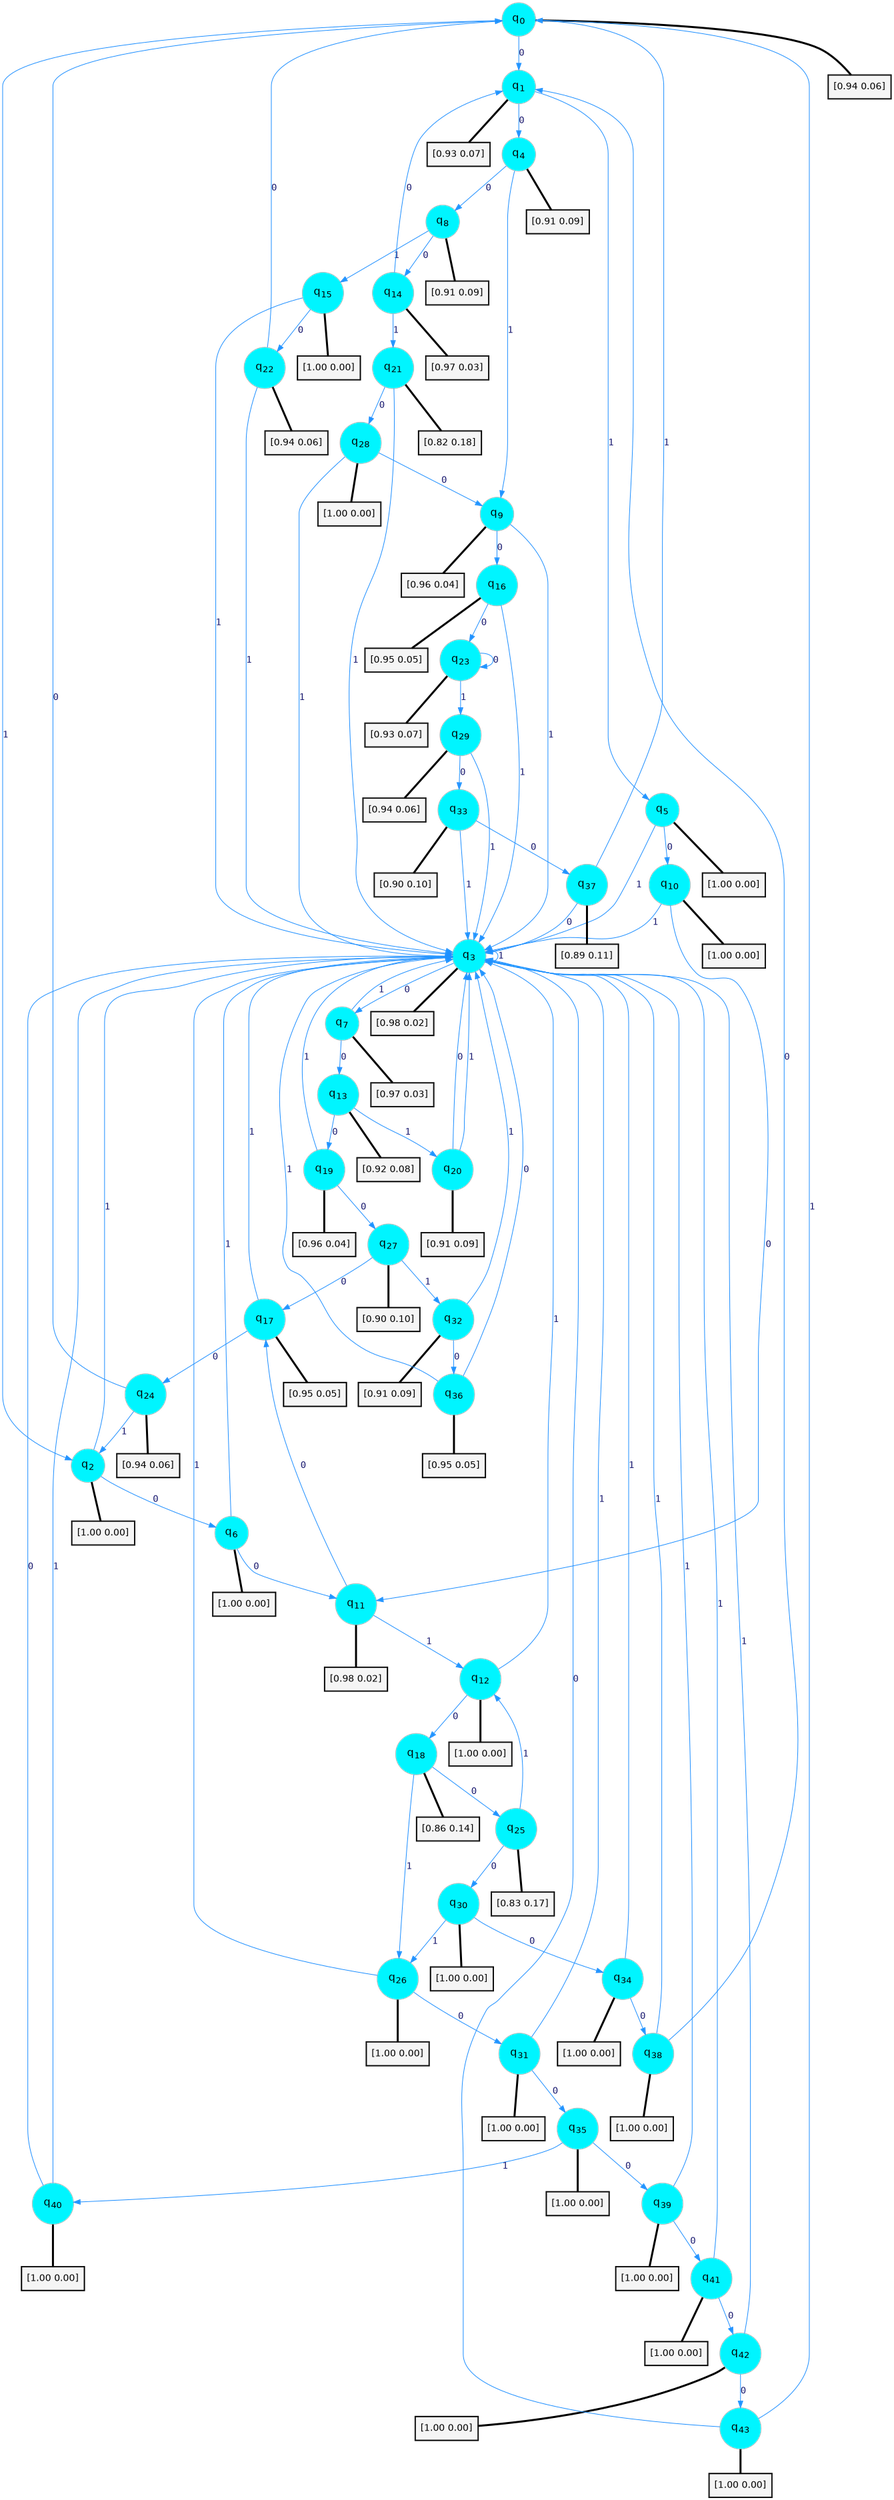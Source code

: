 digraph G {
graph [
bgcolor=transparent, dpi=300, rankdir=TD, size="40,25"];
node [
color=gray, fillcolor=turquoise1, fontcolor=black, fontname=Helvetica, fontsize=16, fontweight=bold, shape=circle, style=filled];
edge [
arrowsize=1, color=dodgerblue1, fontcolor=midnightblue, fontname=courier, fontweight=bold, penwidth=1, style=solid, weight=20];
0[label=<q<SUB>0</SUB>>];
1[label=<q<SUB>1</SUB>>];
2[label=<q<SUB>2</SUB>>];
3[label=<q<SUB>3</SUB>>];
4[label=<q<SUB>4</SUB>>];
5[label=<q<SUB>5</SUB>>];
6[label=<q<SUB>6</SUB>>];
7[label=<q<SUB>7</SUB>>];
8[label=<q<SUB>8</SUB>>];
9[label=<q<SUB>9</SUB>>];
10[label=<q<SUB>10</SUB>>];
11[label=<q<SUB>11</SUB>>];
12[label=<q<SUB>12</SUB>>];
13[label=<q<SUB>13</SUB>>];
14[label=<q<SUB>14</SUB>>];
15[label=<q<SUB>15</SUB>>];
16[label=<q<SUB>16</SUB>>];
17[label=<q<SUB>17</SUB>>];
18[label=<q<SUB>18</SUB>>];
19[label=<q<SUB>19</SUB>>];
20[label=<q<SUB>20</SUB>>];
21[label=<q<SUB>21</SUB>>];
22[label=<q<SUB>22</SUB>>];
23[label=<q<SUB>23</SUB>>];
24[label=<q<SUB>24</SUB>>];
25[label=<q<SUB>25</SUB>>];
26[label=<q<SUB>26</SUB>>];
27[label=<q<SUB>27</SUB>>];
28[label=<q<SUB>28</SUB>>];
29[label=<q<SUB>29</SUB>>];
30[label=<q<SUB>30</SUB>>];
31[label=<q<SUB>31</SUB>>];
32[label=<q<SUB>32</SUB>>];
33[label=<q<SUB>33</SUB>>];
34[label=<q<SUB>34</SUB>>];
35[label=<q<SUB>35</SUB>>];
36[label=<q<SUB>36</SUB>>];
37[label=<q<SUB>37</SUB>>];
38[label=<q<SUB>38</SUB>>];
39[label=<q<SUB>39</SUB>>];
40[label=<q<SUB>40</SUB>>];
41[label=<q<SUB>41</SUB>>];
42[label=<q<SUB>42</SUB>>];
43[label=<q<SUB>43</SUB>>];
44[label="[0.94 0.06]", shape=box,fontcolor=black, fontname=Helvetica, fontsize=14, penwidth=2, fillcolor=whitesmoke,color=black];
45[label="[0.93 0.07]", shape=box,fontcolor=black, fontname=Helvetica, fontsize=14, penwidth=2, fillcolor=whitesmoke,color=black];
46[label="[1.00 0.00]", shape=box,fontcolor=black, fontname=Helvetica, fontsize=14, penwidth=2, fillcolor=whitesmoke,color=black];
47[label="[0.98 0.02]", shape=box,fontcolor=black, fontname=Helvetica, fontsize=14, penwidth=2, fillcolor=whitesmoke,color=black];
48[label="[0.91 0.09]", shape=box,fontcolor=black, fontname=Helvetica, fontsize=14, penwidth=2, fillcolor=whitesmoke,color=black];
49[label="[1.00 0.00]", shape=box,fontcolor=black, fontname=Helvetica, fontsize=14, penwidth=2, fillcolor=whitesmoke,color=black];
50[label="[1.00 0.00]", shape=box,fontcolor=black, fontname=Helvetica, fontsize=14, penwidth=2, fillcolor=whitesmoke,color=black];
51[label="[0.97 0.03]", shape=box,fontcolor=black, fontname=Helvetica, fontsize=14, penwidth=2, fillcolor=whitesmoke,color=black];
52[label="[0.91 0.09]", shape=box,fontcolor=black, fontname=Helvetica, fontsize=14, penwidth=2, fillcolor=whitesmoke,color=black];
53[label="[0.96 0.04]", shape=box,fontcolor=black, fontname=Helvetica, fontsize=14, penwidth=2, fillcolor=whitesmoke,color=black];
54[label="[1.00 0.00]", shape=box,fontcolor=black, fontname=Helvetica, fontsize=14, penwidth=2, fillcolor=whitesmoke,color=black];
55[label="[0.98 0.02]", shape=box,fontcolor=black, fontname=Helvetica, fontsize=14, penwidth=2, fillcolor=whitesmoke,color=black];
56[label="[1.00 0.00]", shape=box,fontcolor=black, fontname=Helvetica, fontsize=14, penwidth=2, fillcolor=whitesmoke,color=black];
57[label="[0.92 0.08]", shape=box,fontcolor=black, fontname=Helvetica, fontsize=14, penwidth=2, fillcolor=whitesmoke,color=black];
58[label="[0.97 0.03]", shape=box,fontcolor=black, fontname=Helvetica, fontsize=14, penwidth=2, fillcolor=whitesmoke,color=black];
59[label="[1.00 0.00]", shape=box,fontcolor=black, fontname=Helvetica, fontsize=14, penwidth=2, fillcolor=whitesmoke,color=black];
60[label="[0.95 0.05]", shape=box,fontcolor=black, fontname=Helvetica, fontsize=14, penwidth=2, fillcolor=whitesmoke,color=black];
61[label="[0.95 0.05]", shape=box,fontcolor=black, fontname=Helvetica, fontsize=14, penwidth=2, fillcolor=whitesmoke,color=black];
62[label="[0.86 0.14]", shape=box,fontcolor=black, fontname=Helvetica, fontsize=14, penwidth=2, fillcolor=whitesmoke,color=black];
63[label="[0.96 0.04]", shape=box,fontcolor=black, fontname=Helvetica, fontsize=14, penwidth=2, fillcolor=whitesmoke,color=black];
64[label="[0.91 0.09]", shape=box,fontcolor=black, fontname=Helvetica, fontsize=14, penwidth=2, fillcolor=whitesmoke,color=black];
65[label="[0.82 0.18]", shape=box,fontcolor=black, fontname=Helvetica, fontsize=14, penwidth=2, fillcolor=whitesmoke,color=black];
66[label="[0.94 0.06]", shape=box,fontcolor=black, fontname=Helvetica, fontsize=14, penwidth=2, fillcolor=whitesmoke,color=black];
67[label="[0.93 0.07]", shape=box,fontcolor=black, fontname=Helvetica, fontsize=14, penwidth=2, fillcolor=whitesmoke,color=black];
68[label="[0.94 0.06]", shape=box,fontcolor=black, fontname=Helvetica, fontsize=14, penwidth=2, fillcolor=whitesmoke,color=black];
69[label="[0.83 0.17]", shape=box,fontcolor=black, fontname=Helvetica, fontsize=14, penwidth=2, fillcolor=whitesmoke,color=black];
70[label="[1.00 0.00]", shape=box,fontcolor=black, fontname=Helvetica, fontsize=14, penwidth=2, fillcolor=whitesmoke,color=black];
71[label="[0.90 0.10]", shape=box,fontcolor=black, fontname=Helvetica, fontsize=14, penwidth=2, fillcolor=whitesmoke,color=black];
72[label="[1.00 0.00]", shape=box,fontcolor=black, fontname=Helvetica, fontsize=14, penwidth=2, fillcolor=whitesmoke,color=black];
73[label="[0.94 0.06]", shape=box,fontcolor=black, fontname=Helvetica, fontsize=14, penwidth=2, fillcolor=whitesmoke,color=black];
74[label="[1.00 0.00]", shape=box,fontcolor=black, fontname=Helvetica, fontsize=14, penwidth=2, fillcolor=whitesmoke,color=black];
75[label="[1.00 0.00]", shape=box,fontcolor=black, fontname=Helvetica, fontsize=14, penwidth=2, fillcolor=whitesmoke,color=black];
76[label="[0.91 0.09]", shape=box,fontcolor=black, fontname=Helvetica, fontsize=14, penwidth=2, fillcolor=whitesmoke,color=black];
77[label="[0.90 0.10]", shape=box,fontcolor=black, fontname=Helvetica, fontsize=14, penwidth=2, fillcolor=whitesmoke,color=black];
78[label="[1.00 0.00]", shape=box,fontcolor=black, fontname=Helvetica, fontsize=14, penwidth=2, fillcolor=whitesmoke,color=black];
79[label="[1.00 0.00]", shape=box,fontcolor=black, fontname=Helvetica, fontsize=14, penwidth=2, fillcolor=whitesmoke,color=black];
80[label="[0.95 0.05]", shape=box,fontcolor=black, fontname=Helvetica, fontsize=14, penwidth=2, fillcolor=whitesmoke,color=black];
81[label="[0.89 0.11]", shape=box,fontcolor=black, fontname=Helvetica, fontsize=14, penwidth=2, fillcolor=whitesmoke,color=black];
82[label="[1.00 0.00]", shape=box,fontcolor=black, fontname=Helvetica, fontsize=14, penwidth=2, fillcolor=whitesmoke,color=black];
83[label="[1.00 0.00]", shape=box,fontcolor=black, fontname=Helvetica, fontsize=14, penwidth=2, fillcolor=whitesmoke,color=black];
84[label="[1.00 0.00]", shape=box,fontcolor=black, fontname=Helvetica, fontsize=14, penwidth=2, fillcolor=whitesmoke,color=black];
85[label="[1.00 0.00]", shape=box,fontcolor=black, fontname=Helvetica, fontsize=14, penwidth=2, fillcolor=whitesmoke,color=black];
86[label="[1.00 0.00]", shape=box,fontcolor=black, fontname=Helvetica, fontsize=14, penwidth=2, fillcolor=whitesmoke,color=black];
87[label="[1.00 0.00]", shape=box,fontcolor=black, fontname=Helvetica, fontsize=14, penwidth=2, fillcolor=whitesmoke,color=black];
0->1 [label=0];
0->2 [label=1];
0->44 [arrowhead=none, penwidth=3,color=black];
1->4 [label=0];
1->5 [label=1];
1->45 [arrowhead=none, penwidth=3,color=black];
2->6 [label=0];
2->3 [label=1];
2->46 [arrowhead=none, penwidth=3,color=black];
3->7 [label=0];
3->3 [label=1];
3->47 [arrowhead=none, penwidth=3,color=black];
4->8 [label=0];
4->9 [label=1];
4->48 [arrowhead=none, penwidth=3,color=black];
5->10 [label=0];
5->3 [label=1];
5->49 [arrowhead=none, penwidth=3,color=black];
6->11 [label=0];
6->3 [label=1];
6->50 [arrowhead=none, penwidth=3,color=black];
7->13 [label=0];
7->3 [label=1];
7->51 [arrowhead=none, penwidth=3,color=black];
8->14 [label=0];
8->15 [label=1];
8->52 [arrowhead=none, penwidth=3,color=black];
9->16 [label=0];
9->3 [label=1];
9->53 [arrowhead=none, penwidth=3,color=black];
10->11 [label=0];
10->3 [label=1];
10->54 [arrowhead=none, penwidth=3,color=black];
11->17 [label=0];
11->12 [label=1];
11->55 [arrowhead=none, penwidth=3,color=black];
12->18 [label=0];
12->3 [label=1];
12->56 [arrowhead=none, penwidth=3,color=black];
13->19 [label=0];
13->20 [label=1];
13->57 [arrowhead=none, penwidth=3,color=black];
14->1 [label=0];
14->21 [label=1];
14->58 [arrowhead=none, penwidth=3,color=black];
15->22 [label=0];
15->3 [label=1];
15->59 [arrowhead=none, penwidth=3,color=black];
16->23 [label=0];
16->3 [label=1];
16->60 [arrowhead=none, penwidth=3,color=black];
17->24 [label=0];
17->3 [label=1];
17->61 [arrowhead=none, penwidth=3,color=black];
18->25 [label=0];
18->26 [label=1];
18->62 [arrowhead=none, penwidth=3,color=black];
19->27 [label=0];
19->3 [label=1];
19->63 [arrowhead=none, penwidth=3,color=black];
20->3 [label=0];
20->3 [label=1];
20->64 [arrowhead=none, penwidth=3,color=black];
21->28 [label=0];
21->3 [label=1];
21->65 [arrowhead=none, penwidth=3,color=black];
22->0 [label=0];
22->3 [label=1];
22->66 [arrowhead=none, penwidth=3,color=black];
23->23 [label=0];
23->29 [label=1];
23->67 [arrowhead=none, penwidth=3,color=black];
24->0 [label=0];
24->2 [label=1];
24->68 [arrowhead=none, penwidth=3,color=black];
25->30 [label=0];
25->12 [label=1];
25->69 [arrowhead=none, penwidth=3,color=black];
26->31 [label=0];
26->3 [label=1];
26->70 [arrowhead=none, penwidth=3,color=black];
27->17 [label=0];
27->32 [label=1];
27->71 [arrowhead=none, penwidth=3,color=black];
28->9 [label=0];
28->3 [label=1];
28->72 [arrowhead=none, penwidth=3,color=black];
29->33 [label=0];
29->3 [label=1];
29->73 [arrowhead=none, penwidth=3,color=black];
30->34 [label=0];
30->26 [label=1];
30->74 [arrowhead=none, penwidth=3,color=black];
31->35 [label=0];
31->3 [label=1];
31->75 [arrowhead=none, penwidth=3,color=black];
32->36 [label=0];
32->3 [label=1];
32->76 [arrowhead=none, penwidth=3,color=black];
33->37 [label=0];
33->3 [label=1];
33->77 [arrowhead=none, penwidth=3,color=black];
34->38 [label=0];
34->3 [label=1];
34->78 [arrowhead=none, penwidth=3,color=black];
35->39 [label=0];
35->40 [label=1];
35->79 [arrowhead=none, penwidth=3,color=black];
36->3 [label=0];
36->3 [label=1];
36->80 [arrowhead=none, penwidth=3,color=black];
37->3 [label=0];
37->0 [label=1];
37->81 [arrowhead=none, penwidth=3,color=black];
38->1 [label=0];
38->3 [label=1];
38->82 [arrowhead=none, penwidth=3,color=black];
39->41 [label=0];
39->3 [label=1];
39->83 [arrowhead=none, penwidth=3,color=black];
40->3 [label=0];
40->3 [label=1];
40->84 [arrowhead=none, penwidth=3,color=black];
41->42 [label=0];
41->3 [label=1];
41->85 [arrowhead=none, penwidth=3,color=black];
42->43 [label=0];
42->3 [label=1];
42->86 [arrowhead=none, penwidth=3,color=black];
43->3 [label=0];
43->0 [label=1];
43->87 [arrowhead=none, penwidth=3,color=black];
}
